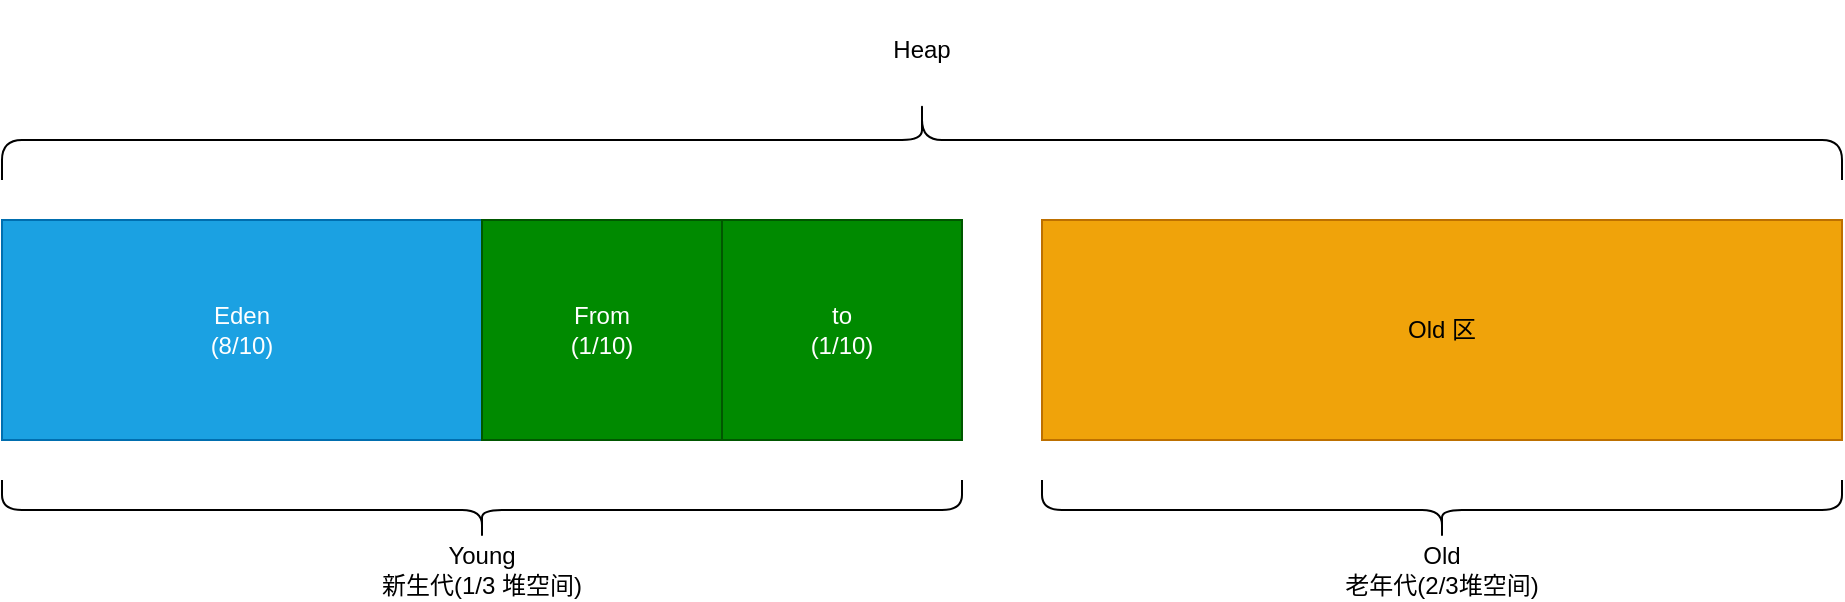 <mxfile>
    <diagram id="1MXiTDtxO672CZS4rSf5" name="Page-1">
        <mxGraphModel dx="990" dy="1420" grid="1" gridSize="10" guides="1" tooltips="1" connect="1" arrows="1" fold="1" page="1" pageScale="1" pageWidth="850" pageHeight="1100" math="0" shadow="0">
            <root>
                <mxCell id="0"/>
                <mxCell id="1" parent="0"/>
                <mxCell id="2" value="Eden&lt;br&gt;(8/10)" style="rounded=0;whiteSpace=wrap;html=1;fillColor=#1ba1e2;fontColor=#ffffff;strokeColor=#006EAF;" vertex="1" parent="1">
                    <mxGeometry x="80" y="480" width="240" height="110" as="geometry"/>
                </mxCell>
                <mxCell id="3" value="From&lt;br&gt;(1/10)" style="rounded=0;whiteSpace=wrap;html=1;fillColor=#008a00;fontColor=#ffffff;strokeColor=#005700;" vertex="1" parent="1">
                    <mxGeometry x="320" y="480" width="120" height="110" as="geometry"/>
                </mxCell>
                <mxCell id="4" value="to&lt;br&gt;(1/10)" style="rounded=0;whiteSpace=wrap;html=1;fillColor=#008a00;fontColor=#ffffff;strokeColor=#005700;" vertex="1" parent="1">
                    <mxGeometry x="440" y="480" width="120" height="110" as="geometry"/>
                </mxCell>
                <mxCell id="5" value="Old 区" style="rounded=0;whiteSpace=wrap;html=1;fillColor=#f0a30a;fontColor=#000000;strokeColor=#BD7000;" vertex="1" parent="1">
                    <mxGeometry x="600" y="480" width="400" height="110" as="geometry"/>
                </mxCell>
                <mxCell id="6" value="" style="shape=curlyBracket;whiteSpace=wrap;html=1;rounded=1;direction=south;" vertex="1" parent="1">
                    <mxGeometry x="80" y="420" width="920" height="40" as="geometry"/>
                </mxCell>
                <mxCell id="10" value="Heap" style="text;html=1;strokeColor=none;fillColor=none;align=center;verticalAlign=middle;whiteSpace=wrap;rounded=0;" vertex="1" parent="1">
                    <mxGeometry x="495" y="370" width="90" height="50" as="geometry"/>
                </mxCell>
                <mxCell id="11" value="" style="shape=curlyBracket;whiteSpace=wrap;html=1;rounded=1;direction=north;" vertex="1" parent="1">
                    <mxGeometry x="80" y="610" width="480" height="30" as="geometry"/>
                </mxCell>
                <mxCell id="12" value="Young&lt;br&gt;新生代(1/3 堆空间)" style="text;html=1;strokeColor=none;fillColor=none;align=center;verticalAlign=middle;whiteSpace=wrap;rounded=0;" vertex="1" parent="1">
                    <mxGeometry x="220" y="640" width="200" height="30" as="geometry"/>
                </mxCell>
                <mxCell id="13" value="" style="shape=curlyBracket;whiteSpace=wrap;html=1;rounded=1;direction=north;" vertex="1" parent="1">
                    <mxGeometry x="600" y="610" width="400" height="30" as="geometry"/>
                </mxCell>
                <mxCell id="14" value="Old&lt;br&gt;老年代(2/3堆空间)" style="text;html=1;strokeColor=none;fillColor=none;align=center;verticalAlign=middle;whiteSpace=wrap;rounded=0;" vertex="1" parent="1">
                    <mxGeometry x="700" y="640" width="200" height="30" as="geometry"/>
                </mxCell>
            </root>
        </mxGraphModel>
    </diagram>
</mxfile>
